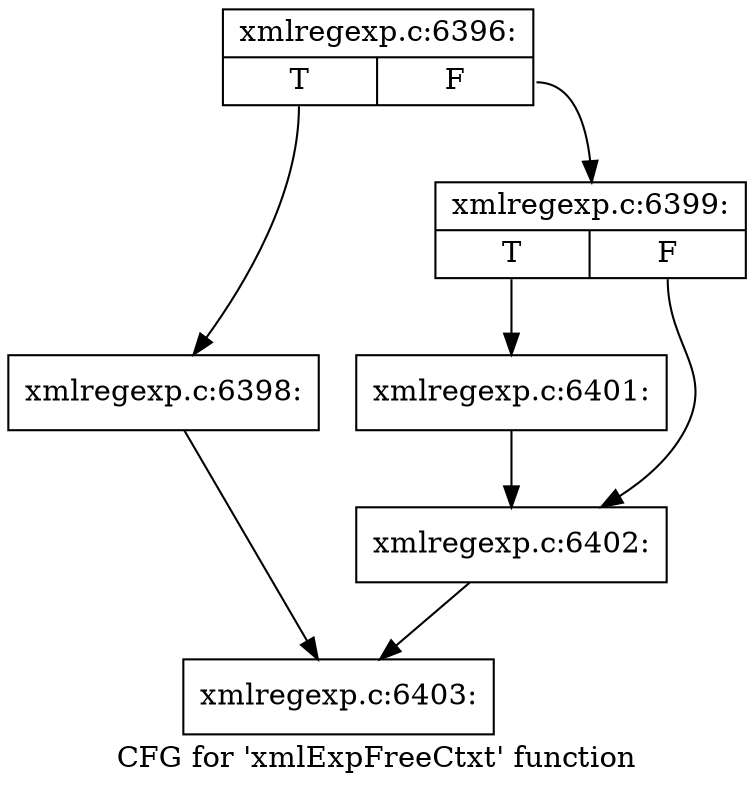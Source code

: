digraph "CFG for 'xmlExpFreeCtxt' function" {
	label="CFG for 'xmlExpFreeCtxt' function";

	Node0x3734a90 [shape=record,label="{xmlregexp.c:6396:|{<s0>T|<s1>F}}"];
	Node0x3734a90:s0 -> Node0x3732960;
	Node0x3734a90:s1 -> Node0x39a1110;
	Node0x3732960 [shape=record,label="{xmlregexp.c:6398:}"];
	Node0x3732960 -> Node0x3734c20;
	Node0x39a1110 [shape=record,label="{xmlregexp.c:6399:|{<s0>T|<s1>F}}"];
	Node0x39a1110:s0 -> Node0x39a4c90;
	Node0x39a1110:s1 -> Node0x39a50a0;
	Node0x39a4c90 [shape=record,label="{xmlregexp.c:6401:}"];
	Node0x39a4c90 -> Node0x39a50a0;
	Node0x39a50a0 [shape=record,label="{xmlregexp.c:6402:}"];
	Node0x39a50a0 -> Node0x3734c20;
	Node0x3734c20 [shape=record,label="{xmlregexp.c:6403:}"];
}
